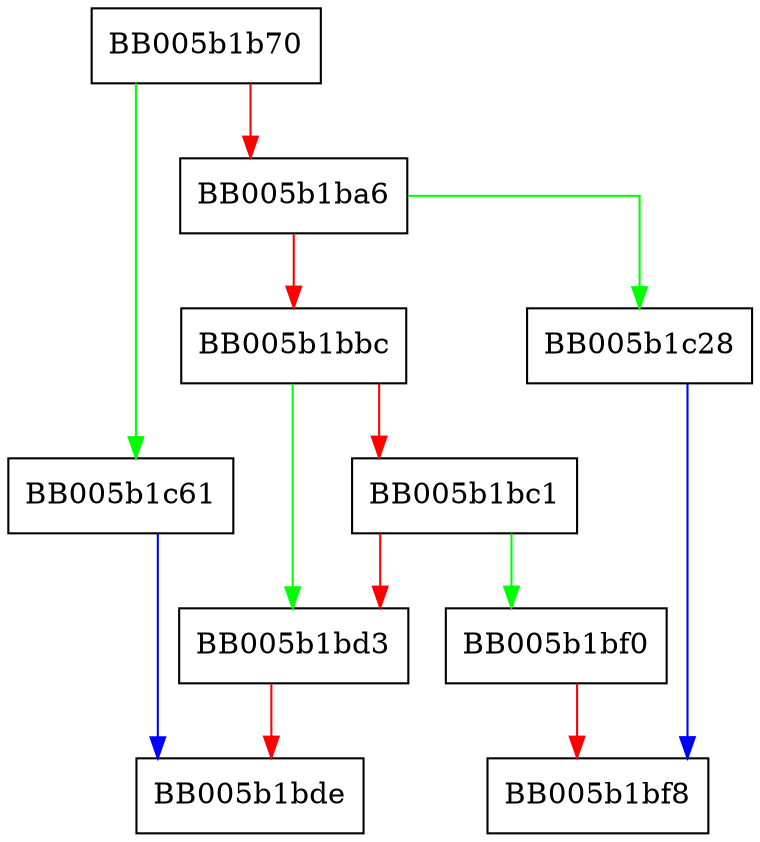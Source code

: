 digraph evp_md_ctx_new_ex {
  node [shape="box"];
  graph [splines=ortho];
  BB005b1b70 -> BB005b1c61 [color="green"];
  BB005b1b70 -> BB005b1ba6 [color="red"];
  BB005b1ba6 -> BB005b1c28 [color="green"];
  BB005b1ba6 -> BB005b1bbc [color="red"];
  BB005b1bbc -> BB005b1bd3 [color="green"];
  BB005b1bbc -> BB005b1bc1 [color="red"];
  BB005b1bc1 -> BB005b1bf0 [color="green"];
  BB005b1bc1 -> BB005b1bd3 [color="red"];
  BB005b1bd3 -> BB005b1bde [color="red"];
  BB005b1bf0 -> BB005b1bf8 [color="red"];
  BB005b1c28 -> BB005b1bf8 [color="blue"];
  BB005b1c61 -> BB005b1bde [color="blue"];
}